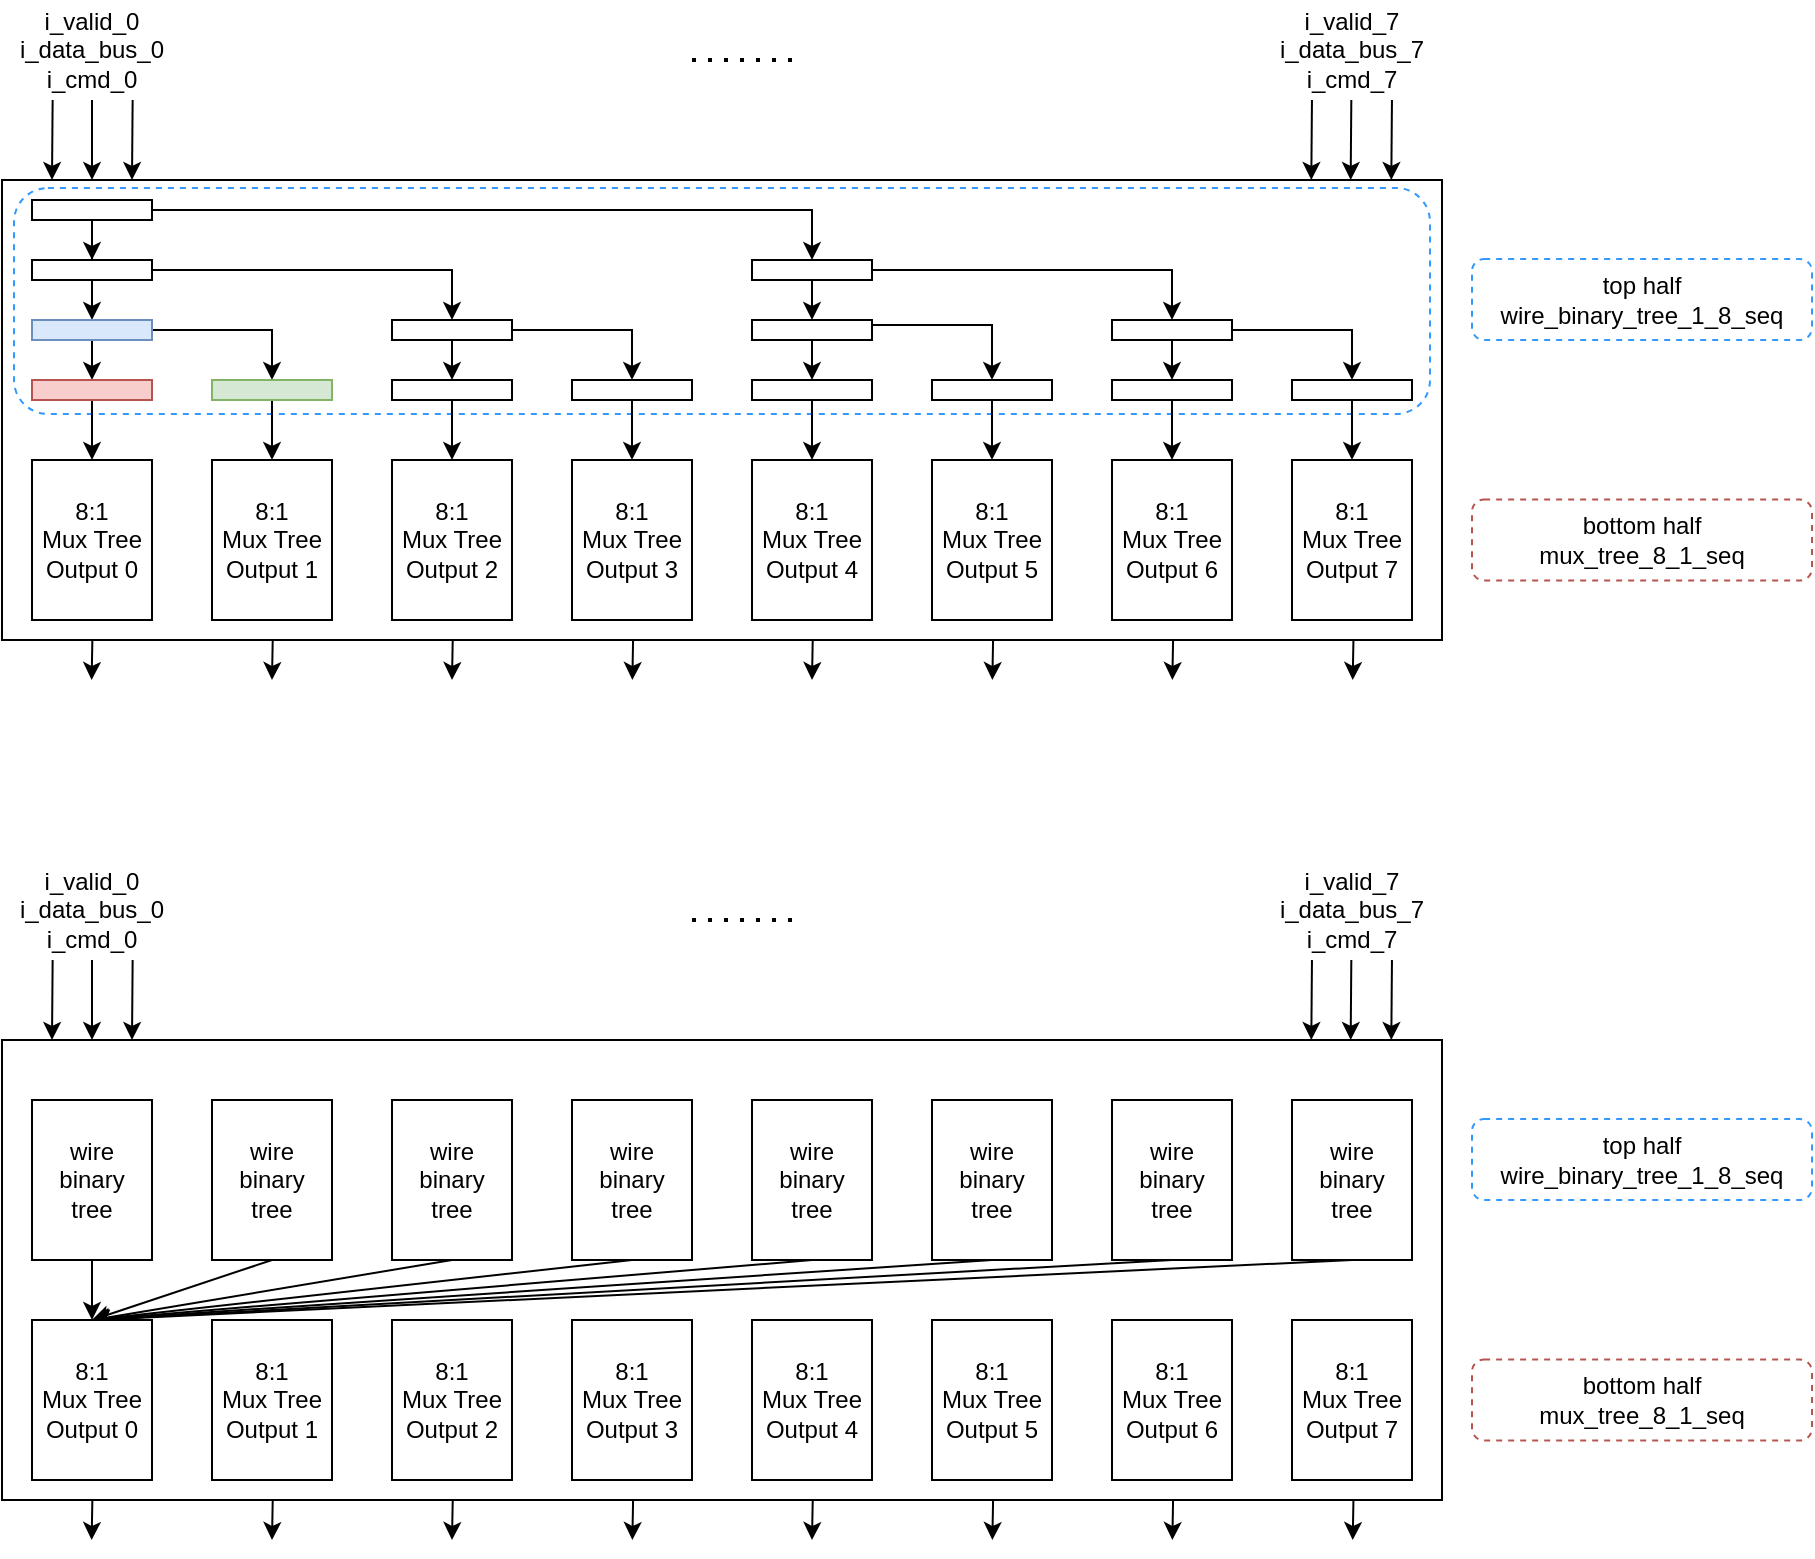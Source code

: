 <mxfile version="14.1.8" type="device"><diagram id="qTymU-8CE_nm2P4dr9qN" name="Page-1"><mxGraphModel dx="2031" dy="1109" grid="1" gridSize="10" guides="1" tooltips="1" connect="1" arrows="1" fold="1" page="1" pageScale="1" pageWidth="850" pageHeight="1100" math="0" shadow="0"><root><mxCell id="0"/><mxCell id="1" parent="0"/><mxCell id="sUKqc1PdYbRRpmHrx_IQ-51" value="" style="rounded=0;whiteSpace=wrap;html=1;fillColor=none;" vertex="1" parent="1"><mxGeometry x="65" y="310" width="720" height="230" as="geometry"/></mxCell><mxCell id="sUKqc1PdYbRRpmHrx_IQ-62" value="" style="rounded=1;whiteSpace=wrap;html=1;fillColor=none;dashed=1;strokeColor=#3399FF;" vertex="1" parent="1"><mxGeometry x="71" y="314" width="708" height="113" as="geometry"/></mxCell><mxCell id="sUKqc1PdYbRRpmHrx_IQ-2" style="edgeStyle=orthogonalEdgeStyle;rounded=0;orthogonalLoop=1;jettySize=auto;html=1;entryX=0.5;entryY=0;entryDx=0;entryDy=0;" edge="1" parent="1" source="sUKqc1PdYbRRpmHrx_IQ-1" target="sUKqc1PdYbRRpmHrx_IQ-3"><mxGeometry relative="1" as="geometry"><mxPoint x="110" y="330" as="targetPoint"/></mxGeometry></mxCell><mxCell id="sUKqc1PdYbRRpmHrx_IQ-5" style="edgeStyle=orthogonalEdgeStyle;rounded=0;orthogonalLoop=1;jettySize=auto;html=1;entryX=0.5;entryY=0;entryDx=0;entryDy=0;" edge="1" parent="1" source="sUKqc1PdYbRRpmHrx_IQ-1" target="sUKqc1PdYbRRpmHrx_IQ-4"><mxGeometry relative="1" as="geometry"/></mxCell><mxCell id="sUKqc1PdYbRRpmHrx_IQ-1" value="" style="rounded=0;whiteSpace=wrap;html=1;" vertex="1" parent="1"><mxGeometry x="80" y="320" width="60" height="10" as="geometry"/></mxCell><mxCell id="sUKqc1PdYbRRpmHrx_IQ-22" style="edgeStyle=orthogonalEdgeStyle;rounded=0;orthogonalLoop=1;jettySize=auto;html=1;exitX=0.5;exitY=1;exitDx=0;exitDy=0;entryX=0.5;entryY=0;entryDx=0;entryDy=0;" edge="1" parent="1" source="sUKqc1PdYbRRpmHrx_IQ-3" target="sUKqc1PdYbRRpmHrx_IQ-6"><mxGeometry relative="1" as="geometry"/></mxCell><mxCell id="sUKqc1PdYbRRpmHrx_IQ-23" style="edgeStyle=orthogonalEdgeStyle;rounded=0;orthogonalLoop=1;jettySize=auto;html=1;exitX=1;exitY=0.5;exitDx=0;exitDy=0;entryX=0.5;entryY=0;entryDx=0;entryDy=0;" edge="1" parent="1" source="sUKqc1PdYbRRpmHrx_IQ-3" target="sUKqc1PdYbRRpmHrx_IQ-10"><mxGeometry relative="1" as="geometry"/></mxCell><mxCell id="sUKqc1PdYbRRpmHrx_IQ-3" value="" style="rounded=0;whiteSpace=wrap;html=1;" vertex="1" parent="1"><mxGeometry x="80" y="350" width="60" height="10" as="geometry"/></mxCell><mxCell id="sUKqc1PdYbRRpmHrx_IQ-24" style="edgeStyle=orthogonalEdgeStyle;rounded=0;orthogonalLoop=1;jettySize=auto;html=1;exitX=0.5;exitY=1;exitDx=0;exitDy=0;entryX=0.5;entryY=0;entryDx=0;entryDy=0;" edge="1" parent="1" source="sUKqc1PdYbRRpmHrx_IQ-4" target="sUKqc1PdYbRRpmHrx_IQ-14"><mxGeometry relative="1" as="geometry"/></mxCell><mxCell id="sUKqc1PdYbRRpmHrx_IQ-25" style="edgeStyle=orthogonalEdgeStyle;rounded=0;orthogonalLoop=1;jettySize=auto;html=1;exitX=1;exitY=0.5;exitDx=0;exitDy=0;" edge="1" parent="1" source="sUKqc1PdYbRRpmHrx_IQ-4" target="sUKqc1PdYbRRpmHrx_IQ-18"><mxGeometry relative="1" as="geometry"/></mxCell><mxCell id="sUKqc1PdYbRRpmHrx_IQ-4" value="" style="rounded=0;whiteSpace=wrap;html=1;" vertex="1" parent="1"><mxGeometry x="440" y="350" width="60" height="10" as="geometry"/></mxCell><mxCell id="sUKqc1PdYbRRpmHrx_IQ-26" style="edgeStyle=orthogonalEdgeStyle;rounded=0;orthogonalLoop=1;jettySize=auto;html=1;exitX=0.5;exitY=1;exitDx=0;exitDy=0;entryX=0.5;entryY=0;entryDx=0;entryDy=0;" edge="1" parent="1" source="sUKqc1PdYbRRpmHrx_IQ-6" target="sUKqc1PdYbRRpmHrx_IQ-7"><mxGeometry relative="1" as="geometry"/></mxCell><mxCell id="sUKqc1PdYbRRpmHrx_IQ-27" style="edgeStyle=orthogonalEdgeStyle;rounded=0;orthogonalLoop=1;jettySize=auto;html=1;exitX=1;exitY=0.5;exitDx=0;exitDy=0;entryX=0.5;entryY=0;entryDx=0;entryDy=0;" edge="1" parent="1" source="sUKqc1PdYbRRpmHrx_IQ-6" target="sUKqc1PdYbRRpmHrx_IQ-9"><mxGeometry relative="1" as="geometry"/></mxCell><mxCell id="sUKqc1PdYbRRpmHrx_IQ-6" value="" style="rounded=0;whiteSpace=wrap;html=1;fillColor=#dae8fc;strokeColor=#6c8ebf;" vertex="1" parent="1"><mxGeometry x="80" y="380" width="60" height="10" as="geometry"/></mxCell><mxCell id="sUKqc1PdYbRRpmHrx_IQ-43" style="edgeStyle=orthogonalEdgeStyle;rounded=0;orthogonalLoop=1;jettySize=auto;html=1;exitX=0.5;exitY=1;exitDx=0;exitDy=0;entryX=0.5;entryY=0;entryDx=0;entryDy=0;" edge="1" parent="1" source="sUKqc1PdYbRRpmHrx_IQ-7" target="sUKqc1PdYbRRpmHrx_IQ-34"><mxGeometry relative="1" as="geometry"/></mxCell><mxCell id="sUKqc1PdYbRRpmHrx_IQ-7" value="" style="rounded=0;whiteSpace=wrap;html=1;fillColor=#f8cecc;strokeColor=#b85450;" vertex="1" parent="1"><mxGeometry x="80" y="410" width="60" height="10" as="geometry"/></mxCell><mxCell id="sUKqc1PdYbRRpmHrx_IQ-44" style="edgeStyle=orthogonalEdgeStyle;rounded=0;orthogonalLoop=1;jettySize=auto;html=1;exitX=0.5;exitY=1;exitDx=0;exitDy=0;entryX=0.5;entryY=0;entryDx=0;entryDy=0;" edge="1" parent="1" source="sUKqc1PdYbRRpmHrx_IQ-9" target="sUKqc1PdYbRRpmHrx_IQ-36"><mxGeometry relative="1" as="geometry"/></mxCell><mxCell id="sUKqc1PdYbRRpmHrx_IQ-9" value="" style="rounded=0;whiteSpace=wrap;html=1;fillColor=#d5e8d4;strokeColor=#82b366;" vertex="1" parent="1"><mxGeometry x="170" y="410" width="60" height="10" as="geometry"/></mxCell><mxCell id="sUKqc1PdYbRRpmHrx_IQ-28" style="edgeStyle=orthogonalEdgeStyle;rounded=0;orthogonalLoop=1;jettySize=auto;html=1;exitX=0.5;exitY=1;exitDx=0;exitDy=0;entryX=0.5;entryY=0;entryDx=0;entryDy=0;" edge="1" parent="1" source="sUKqc1PdYbRRpmHrx_IQ-10" target="sUKqc1PdYbRRpmHrx_IQ-11"><mxGeometry relative="1" as="geometry"/></mxCell><mxCell id="sUKqc1PdYbRRpmHrx_IQ-29" style="edgeStyle=orthogonalEdgeStyle;rounded=0;orthogonalLoop=1;jettySize=auto;html=1;exitX=1;exitY=0.5;exitDx=0;exitDy=0;entryX=0.5;entryY=0;entryDx=0;entryDy=0;" edge="1" parent="1" source="sUKqc1PdYbRRpmHrx_IQ-10" target="sUKqc1PdYbRRpmHrx_IQ-13"><mxGeometry relative="1" as="geometry"/></mxCell><mxCell id="sUKqc1PdYbRRpmHrx_IQ-10" value="" style="rounded=0;whiteSpace=wrap;html=1;" vertex="1" parent="1"><mxGeometry x="260" y="380" width="60" height="10" as="geometry"/></mxCell><mxCell id="sUKqc1PdYbRRpmHrx_IQ-45" style="edgeStyle=orthogonalEdgeStyle;rounded=0;orthogonalLoop=1;jettySize=auto;html=1;exitX=0.5;exitY=1;exitDx=0;exitDy=0;entryX=0.5;entryY=0;entryDx=0;entryDy=0;" edge="1" parent="1" source="sUKqc1PdYbRRpmHrx_IQ-11" target="sUKqc1PdYbRRpmHrx_IQ-37"><mxGeometry relative="1" as="geometry"/></mxCell><mxCell id="sUKqc1PdYbRRpmHrx_IQ-11" value="" style="rounded=0;whiteSpace=wrap;html=1;" vertex="1" parent="1"><mxGeometry x="260" y="410" width="60" height="10" as="geometry"/></mxCell><mxCell id="sUKqc1PdYbRRpmHrx_IQ-46" style="edgeStyle=orthogonalEdgeStyle;rounded=0;orthogonalLoop=1;jettySize=auto;html=1;exitX=0.5;exitY=1;exitDx=0;exitDy=0;entryX=0.5;entryY=0;entryDx=0;entryDy=0;" edge="1" parent="1" source="sUKqc1PdYbRRpmHrx_IQ-13" target="sUKqc1PdYbRRpmHrx_IQ-38"><mxGeometry relative="1" as="geometry"/></mxCell><mxCell id="sUKqc1PdYbRRpmHrx_IQ-13" value="" style="rounded=0;whiteSpace=wrap;html=1;" vertex="1" parent="1"><mxGeometry x="350" y="410" width="60" height="10" as="geometry"/></mxCell><mxCell id="sUKqc1PdYbRRpmHrx_IQ-30" style="edgeStyle=orthogonalEdgeStyle;rounded=0;orthogonalLoop=1;jettySize=auto;html=1;exitX=0.5;exitY=1;exitDx=0;exitDy=0;entryX=0.5;entryY=0;entryDx=0;entryDy=0;" edge="1" parent="1" source="sUKqc1PdYbRRpmHrx_IQ-14" target="sUKqc1PdYbRRpmHrx_IQ-15"><mxGeometry relative="1" as="geometry"/></mxCell><mxCell id="sUKqc1PdYbRRpmHrx_IQ-31" style="edgeStyle=orthogonalEdgeStyle;rounded=0;orthogonalLoop=1;jettySize=auto;html=1;exitX=1;exitY=0.25;exitDx=0;exitDy=0;entryX=0.5;entryY=0;entryDx=0;entryDy=0;" edge="1" parent="1" source="sUKqc1PdYbRRpmHrx_IQ-14" target="sUKqc1PdYbRRpmHrx_IQ-17"><mxGeometry relative="1" as="geometry"/></mxCell><mxCell id="sUKqc1PdYbRRpmHrx_IQ-14" value="" style="rounded=0;whiteSpace=wrap;html=1;" vertex="1" parent="1"><mxGeometry x="440" y="380" width="60" height="10" as="geometry"/></mxCell><mxCell id="sUKqc1PdYbRRpmHrx_IQ-47" style="edgeStyle=orthogonalEdgeStyle;rounded=0;orthogonalLoop=1;jettySize=auto;html=1;exitX=0.5;exitY=1;exitDx=0;exitDy=0;entryX=0.5;entryY=0;entryDx=0;entryDy=0;" edge="1" parent="1" source="sUKqc1PdYbRRpmHrx_IQ-15" target="sUKqc1PdYbRRpmHrx_IQ-39"><mxGeometry relative="1" as="geometry"/></mxCell><mxCell id="sUKqc1PdYbRRpmHrx_IQ-15" value="" style="rounded=0;whiteSpace=wrap;html=1;" vertex="1" parent="1"><mxGeometry x="440" y="410" width="60" height="10" as="geometry"/></mxCell><mxCell id="sUKqc1PdYbRRpmHrx_IQ-48" style="edgeStyle=orthogonalEdgeStyle;rounded=0;orthogonalLoop=1;jettySize=auto;html=1;exitX=0.5;exitY=1;exitDx=0;exitDy=0;entryX=0.5;entryY=0;entryDx=0;entryDy=0;" edge="1" parent="1" source="sUKqc1PdYbRRpmHrx_IQ-17" target="sUKqc1PdYbRRpmHrx_IQ-40"><mxGeometry relative="1" as="geometry"/></mxCell><mxCell id="sUKqc1PdYbRRpmHrx_IQ-17" value="" style="rounded=0;whiteSpace=wrap;html=1;" vertex="1" parent="1"><mxGeometry x="530" y="410" width="60" height="10" as="geometry"/></mxCell><mxCell id="sUKqc1PdYbRRpmHrx_IQ-32" style="edgeStyle=orthogonalEdgeStyle;rounded=0;orthogonalLoop=1;jettySize=auto;html=1;exitX=0.5;exitY=1;exitDx=0;exitDy=0;entryX=0.5;entryY=0;entryDx=0;entryDy=0;" edge="1" parent="1" source="sUKqc1PdYbRRpmHrx_IQ-18" target="sUKqc1PdYbRRpmHrx_IQ-19"><mxGeometry relative="1" as="geometry"/></mxCell><mxCell id="sUKqc1PdYbRRpmHrx_IQ-33" style="edgeStyle=orthogonalEdgeStyle;rounded=0;orthogonalLoop=1;jettySize=auto;html=1;exitX=1;exitY=0.5;exitDx=0;exitDy=0;entryX=0.5;entryY=0;entryDx=0;entryDy=0;" edge="1" parent="1" source="sUKqc1PdYbRRpmHrx_IQ-18" target="sUKqc1PdYbRRpmHrx_IQ-21"><mxGeometry relative="1" as="geometry"/></mxCell><mxCell id="sUKqc1PdYbRRpmHrx_IQ-18" value="" style="rounded=0;whiteSpace=wrap;html=1;" vertex="1" parent="1"><mxGeometry x="620" y="380" width="60" height="10" as="geometry"/></mxCell><mxCell id="sUKqc1PdYbRRpmHrx_IQ-49" style="edgeStyle=orthogonalEdgeStyle;rounded=0;orthogonalLoop=1;jettySize=auto;html=1;exitX=0.5;exitY=1;exitDx=0;exitDy=0;entryX=0.5;entryY=0;entryDx=0;entryDy=0;" edge="1" parent="1" source="sUKqc1PdYbRRpmHrx_IQ-19" target="sUKqc1PdYbRRpmHrx_IQ-41"><mxGeometry relative="1" as="geometry"/></mxCell><mxCell id="sUKqc1PdYbRRpmHrx_IQ-19" value="" style="rounded=0;whiteSpace=wrap;html=1;" vertex="1" parent="1"><mxGeometry x="620" y="410" width="60" height="10" as="geometry"/></mxCell><mxCell id="sUKqc1PdYbRRpmHrx_IQ-50" style="edgeStyle=orthogonalEdgeStyle;rounded=0;orthogonalLoop=1;jettySize=auto;html=1;exitX=0.5;exitY=1;exitDx=0;exitDy=0;entryX=0.5;entryY=0;entryDx=0;entryDy=0;" edge="1" parent="1" source="sUKqc1PdYbRRpmHrx_IQ-21" target="sUKqc1PdYbRRpmHrx_IQ-42"><mxGeometry relative="1" as="geometry"/></mxCell><mxCell id="sUKqc1PdYbRRpmHrx_IQ-21" value="" style="rounded=0;whiteSpace=wrap;html=1;" vertex="1" parent="1"><mxGeometry x="710" y="410" width="60" height="10" as="geometry"/></mxCell><mxCell id="sUKqc1PdYbRRpmHrx_IQ-34" value="8:1&lt;br&gt;Mux Tree&lt;br&gt;Output 0" style="rounded=0;whiteSpace=wrap;html=1;" vertex="1" parent="1"><mxGeometry x="80" y="450" width="60" height="80" as="geometry"/></mxCell><mxCell id="sUKqc1PdYbRRpmHrx_IQ-36" value="8:1&lt;br&gt;Mux Tree&lt;br&gt;Output 1" style="rounded=0;whiteSpace=wrap;html=1;" vertex="1" parent="1"><mxGeometry x="170" y="450" width="60" height="80" as="geometry"/></mxCell><mxCell id="sUKqc1PdYbRRpmHrx_IQ-37" value="8:1&lt;br&gt;Mux Tree&lt;br&gt;Output 2" style="rounded=0;whiteSpace=wrap;html=1;" vertex="1" parent="1"><mxGeometry x="260" y="450" width="60" height="80" as="geometry"/></mxCell><mxCell id="sUKqc1PdYbRRpmHrx_IQ-38" value="8:1&lt;br&gt;Mux Tree&lt;br&gt;Output 3" style="rounded=0;whiteSpace=wrap;html=1;" vertex="1" parent="1"><mxGeometry x="350" y="450" width="60" height="80" as="geometry"/></mxCell><mxCell id="sUKqc1PdYbRRpmHrx_IQ-39" value="8:1&lt;br&gt;Mux Tree&lt;br&gt;Output 4" style="rounded=0;whiteSpace=wrap;html=1;" vertex="1" parent="1"><mxGeometry x="440" y="450" width="60" height="80" as="geometry"/></mxCell><mxCell id="sUKqc1PdYbRRpmHrx_IQ-40" value="8:1&lt;br&gt;Mux Tree&lt;br&gt;Output 5" style="rounded=0;whiteSpace=wrap;html=1;" vertex="1" parent="1"><mxGeometry x="530" y="450" width="60" height="80" as="geometry"/></mxCell><mxCell id="sUKqc1PdYbRRpmHrx_IQ-41" value="8:1&lt;br&gt;Mux Tree&lt;br&gt;Output 6" style="rounded=0;whiteSpace=wrap;html=1;" vertex="1" parent="1"><mxGeometry x="620" y="450" width="60" height="80" as="geometry"/></mxCell><mxCell id="sUKqc1PdYbRRpmHrx_IQ-42" value="8:1&lt;br&gt;Mux Tree&lt;br&gt;Output 7" style="rounded=0;whiteSpace=wrap;html=1;" vertex="1" parent="1"><mxGeometry x="710" y="450" width="60" height="80" as="geometry"/></mxCell><mxCell id="sUKqc1PdYbRRpmHrx_IQ-52" value="" style="endArrow=classic;html=1;exitX=0.5;exitY=1;exitDx=0;exitDy=0;" edge="1" parent="1" source="sUKqc1PdYbRRpmHrx_IQ-59"><mxGeometry width="50" height="50" relative="1" as="geometry"><mxPoint x="110" y="268" as="sourcePoint"/><mxPoint x="110" y="310" as="targetPoint"/></mxGeometry></mxCell><mxCell id="sUKqc1PdYbRRpmHrx_IQ-53" value="" style="endArrow=classic;html=1;entryX=0.069;entryY=0;entryDx=0;entryDy=0;entryPerimeter=0;" edge="1" parent="1"><mxGeometry width="50" height="50" relative="1" as="geometry"><mxPoint x="130.32" y="270" as="sourcePoint"/><mxPoint x="130.0" y="310" as="targetPoint"/></mxGeometry></mxCell><mxCell id="sUKqc1PdYbRRpmHrx_IQ-54" value="" style="endArrow=classic;html=1;" edge="1" parent="1"><mxGeometry width="50" height="50" relative="1" as="geometry"><mxPoint x="90.32" y="270" as="sourcePoint"/><mxPoint x="90" y="310" as="targetPoint"/></mxGeometry></mxCell><mxCell id="sUKqc1PdYbRRpmHrx_IQ-55" value="" style="endArrow=none;dashed=1;html=1;dashPattern=1 3;strokeWidth=2;" edge="1" parent="1"><mxGeometry width="50" height="50" relative="1" as="geometry"><mxPoint x="410" y="250" as="sourcePoint"/><mxPoint x="460" y="250" as="targetPoint"/></mxGeometry></mxCell><mxCell id="sUKqc1PdYbRRpmHrx_IQ-56" value="" style="endArrow=classic;html=1;entryX=0.069;entryY=0;entryDx=0;entryDy=0;entryPerimeter=0;" edge="1" parent="1"><mxGeometry width="50" height="50" relative="1" as="geometry"><mxPoint x="739.66" y="270" as="sourcePoint"/><mxPoint x="739.34" y="310" as="targetPoint"/></mxGeometry></mxCell><mxCell id="sUKqc1PdYbRRpmHrx_IQ-57" value="" style="endArrow=classic;html=1;entryX=0.069;entryY=0;entryDx=0;entryDy=0;entryPerimeter=0;" edge="1" parent="1"><mxGeometry width="50" height="50" relative="1" as="geometry"><mxPoint x="759.98" y="270" as="sourcePoint"/><mxPoint x="759.66" y="310" as="targetPoint"/></mxGeometry></mxCell><mxCell id="sUKqc1PdYbRRpmHrx_IQ-58" value="" style="endArrow=classic;html=1;entryX=0.069;entryY=0;entryDx=0;entryDy=0;entryPerimeter=0;" edge="1" parent="1"><mxGeometry width="50" height="50" relative="1" as="geometry"><mxPoint x="719.98" y="270" as="sourcePoint"/><mxPoint x="719.66" y="310" as="targetPoint"/></mxGeometry></mxCell><mxCell id="sUKqc1PdYbRRpmHrx_IQ-59" value="i_valid_0&lt;br&gt;i_data_bus_0&lt;br&gt;i_cmd_0" style="text;html=1;strokeColor=none;fillColor=none;align=center;verticalAlign=middle;whiteSpace=wrap;rounded=0;" vertex="1" parent="1"><mxGeometry x="70" y="220" width="80" height="50" as="geometry"/></mxCell><mxCell id="sUKqc1PdYbRRpmHrx_IQ-60" value="i_valid_7&lt;br&gt;i_data_bus_7&lt;br&gt;i_cmd_7" style="text;html=1;strokeColor=none;fillColor=none;align=center;verticalAlign=middle;whiteSpace=wrap;rounded=0;" vertex="1" parent="1"><mxGeometry x="700" y="220" width="80" height="50" as="geometry"/></mxCell><mxCell id="sUKqc1PdYbRRpmHrx_IQ-64" value="top half&lt;br&gt;wire_binary_tree_1_8_seq" style="rounded=1;whiteSpace=wrap;html=1;dashed=1;strokeColor=#3399FF;fillColor=none;" vertex="1" parent="1"><mxGeometry x="800" y="349.5" width="170" height="40.5" as="geometry"/></mxCell><mxCell id="sUKqc1PdYbRRpmHrx_IQ-65" value="bottom half&lt;br&gt;mux_tree_8_1_seq" style="rounded=1;whiteSpace=wrap;html=1;dashed=1;strokeColor=#b85450;fillColor=none;" vertex="1" parent="1"><mxGeometry x="800" y="469.75" width="170" height="40.5" as="geometry"/></mxCell><mxCell id="sUKqc1PdYbRRpmHrx_IQ-67" value="" style="endArrow=classic;html=1;exitX=0.188;exitY=1;exitDx=0;exitDy=0;exitPerimeter=0;" edge="1" parent="1" source="sUKqc1PdYbRRpmHrx_IQ-51"><mxGeometry width="50" height="50" relative="1" as="geometry"><mxPoint x="200" y="550" as="sourcePoint"/><mxPoint x="200" y="560" as="targetPoint"/></mxGeometry></mxCell><mxCell id="sUKqc1PdYbRRpmHrx_IQ-71" value="" style="endArrow=classic;html=1;exitX=0.188;exitY=1;exitDx=0;exitDy=0;exitPerimeter=0;" edge="1" parent="1"><mxGeometry width="50" height="50" relative="1" as="geometry"><mxPoint x="110.18" y="540" as="sourcePoint"/><mxPoint x="109.82" y="560" as="targetPoint"/></mxGeometry></mxCell><mxCell id="sUKqc1PdYbRRpmHrx_IQ-72" value="" style="endArrow=classic;html=1;exitX=0.188;exitY=1;exitDx=0;exitDy=0;exitPerimeter=0;" edge="1" parent="1"><mxGeometry width="50" height="50" relative="1" as="geometry"><mxPoint x="380.54" y="540" as="sourcePoint"/><mxPoint x="380.18" y="560" as="targetPoint"/></mxGeometry></mxCell><mxCell id="sUKqc1PdYbRRpmHrx_IQ-73" value="" style="endArrow=classic;html=1;exitX=0.188;exitY=1;exitDx=0;exitDy=0;exitPerimeter=0;" edge="1" parent="1"><mxGeometry width="50" height="50" relative="1" as="geometry"><mxPoint x="290.36" y="540" as="sourcePoint"/><mxPoint x="290.0" y="560" as="targetPoint"/></mxGeometry></mxCell><mxCell id="sUKqc1PdYbRRpmHrx_IQ-74" value="" style="endArrow=classic;html=1;exitX=0.188;exitY=1;exitDx=0;exitDy=0;exitPerimeter=0;" edge="1" parent="1"><mxGeometry width="50" height="50" relative="1" as="geometry"><mxPoint x="560.54" y="540" as="sourcePoint"/><mxPoint x="560.18" y="560" as="targetPoint"/></mxGeometry></mxCell><mxCell id="sUKqc1PdYbRRpmHrx_IQ-75" value="" style="endArrow=classic;html=1;exitX=0.188;exitY=1;exitDx=0;exitDy=0;exitPerimeter=0;" edge="1" parent="1"><mxGeometry width="50" height="50" relative="1" as="geometry"><mxPoint x="470.36" y="540" as="sourcePoint"/><mxPoint x="470.0" y="560" as="targetPoint"/></mxGeometry></mxCell><mxCell id="sUKqc1PdYbRRpmHrx_IQ-76" value="" style="endArrow=classic;html=1;exitX=0.188;exitY=1;exitDx=0;exitDy=0;exitPerimeter=0;" edge="1" parent="1"><mxGeometry width="50" height="50" relative="1" as="geometry"><mxPoint x="740.72" y="540" as="sourcePoint"/><mxPoint x="740.36" y="560" as="targetPoint"/></mxGeometry></mxCell><mxCell id="sUKqc1PdYbRRpmHrx_IQ-77" value="" style="endArrow=classic;html=1;exitX=0.188;exitY=1;exitDx=0;exitDy=0;exitPerimeter=0;" edge="1" parent="1"><mxGeometry width="50" height="50" relative="1" as="geometry"><mxPoint x="650.54" y="540" as="sourcePoint"/><mxPoint x="650.18" y="560" as="targetPoint"/></mxGeometry></mxCell><mxCell id="sUKqc1PdYbRRpmHrx_IQ-78" value="" style="rounded=0;whiteSpace=wrap;html=1;fillColor=none;" vertex="1" parent="1"><mxGeometry x="65" y="740" width="720" height="230" as="geometry"/></mxCell><mxCell id="sUKqc1PdYbRRpmHrx_IQ-92" style="edgeStyle=orthogonalEdgeStyle;rounded=0;orthogonalLoop=1;jettySize=auto;html=1;exitX=0.5;exitY=1;exitDx=0;exitDy=0;entryX=0.5;entryY=0;entryDx=0;entryDy=0;" edge="1" parent="1" target="sUKqc1PdYbRRpmHrx_IQ-117"><mxGeometry relative="1" as="geometry"><mxPoint x="110" y="850" as="sourcePoint"/></mxGeometry></mxCell><mxCell id="sUKqc1PdYbRRpmHrx_IQ-94" style="rounded=0;orthogonalLoop=1;jettySize=auto;html=1;exitX=0.5;exitY=1;exitDx=0;exitDy=0;entryX=0.5;entryY=0;entryDx=0;entryDy=0;" edge="1" parent="1" target="sUKqc1PdYbRRpmHrx_IQ-117"><mxGeometry relative="1" as="geometry"><mxPoint x="200" y="850" as="sourcePoint"/></mxGeometry></mxCell><mxCell id="sUKqc1PdYbRRpmHrx_IQ-99" style="rounded=0;orthogonalLoop=1;jettySize=auto;html=1;exitX=0.5;exitY=1;exitDx=0;exitDy=0;entryX=0.5;entryY=0;entryDx=0;entryDy=0;" edge="1" parent="1" target="sUKqc1PdYbRRpmHrx_IQ-117"><mxGeometry relative="1" as="geometry"><mxPoint x="290" y="850" as="sourcePoint"/></mxGeometry></mxCell><mxCell id="sUKqc1PdYbRRpmHrx_IQ-101" style="rounded=0;orthogonalLoop=1;jettySize=auto;html=1;exitX=0.5;exitY=1;exitDx=0;exitDy=0;entryX=0.5;entryY=0;entryDx=0;entryDy=0;" edge="1" parent="1" target="sUKqc1PdYbRRpmHrx_IQ-117"><mxGeometry relative="1" as="geometry"><mxPoint x="380" y="850" as="sourcePoint"/></mxGeometry></mxCell><mxCell id="sUKqc1PdYbRRpmHrx_IQ-106" style="rounded=0;orthogonalLoop=1;jettySize=auto;html=1;exitX=0.5;exitY=1;exitDx=0;exitDy=0;entryX=0.5;entryY=0;entryDx=0;entryDy=0;" edge="1" parent="1" target="sUKqc1PdYbRRpmHrx_IQ-117"><mxGeometry relative="1" as="geometry"><mxPoint x="470" y="850" as="sourcePoint"/></mxGeometry></mxCell><mxCell id="sUKqc1PdYbRRpmHrx_IQ-108" style="rounded=0;orthogonalLoop=1;jettySize=auto;html=1;exitX=0.5;exitY=1;exitDx=0;exitDy=0;entryX=0.5;entryY=0;entryDx=0;entryDy=0;" edge="1" parent="1" target="sUKqc1PdYbRRpmHrx_IQ-117"><mxGeometry relative="1" as="geometry"><mxPoint x="560" y="850" as="sourcePoint"/></mxGeometry></mxCell><mxCell id="sUKqc1PdYbRRpmHrx_IQ-113" style="rounded=0;orthogonalLoop=1;jettySize=auto;html=1;exitX=0.5;exitY=1;exitDx=0;exitDy=0;entryX=0.5;entryY=0;entryDx=0;entryDy=0;" edge="1" parent="1" target="sUKqc1PdYbRRpmHrx_IQ-117"><mxGeometry relative="1" as="geometry"><mxPoint x="650" y="850" as="sourcePoint"/></mxGeometry></mxCell><mxCell id="sUKqc1PdYbRRpmHrx_IQ-115" style="rounded=0;orthogonalLoop=1;jettySize=auto;html=1;exitX=0.5;exitY=1;exitDx=0;exitDy=0;entryX=0.5;entryY=0;entryDx=0;entryDy=0;" edge="1" parent="1" target="sUKqc1PdYbRRpmHrx_IQ-117"><mxGeometry relative="1" as="geometry"><mxPoint x="740" y="850" as="sourcePoint"/></mxGeometry></mxCell><mxCell id="sUKqc1PdYbRRpmHrx_IQ-117" value="8:1&lt;br&gt;Mux Tree&lt;br&gt;Output 0" style="rounded=0;whiteSpace=wrap;html=1;" vertex="1" parent="1"><mxGeometry x="80" y="880" width="60" height="80" as="geometry"/></mxCell><mxCell id="sUKqc1PdYbRRpmHrx_IQ-118" value="8:1&lt;br&gt;Mux Tree&lt;br&gt;Output 1" style="rounded=0;whiteSpace=wrap;html=1;" vertex="1" parent="1"><mxGeometry x="170" y="880" width="60" height="80" as="geometry"/></mxCell><mxCell id="sUKqc1PdYbRRpmHrx_IQ-119" value="8:1&lt;br&gt;Mux Tree&lt;br&gt;Output 2" style="rounded=0;whiteSpace=wrap;html=1;" vertex="1" parent="1"><mxGeometry x="260" y="880" width="60" height="80" as="geometry"/></mxCell><mxCell id="sUKqc1PdYbRRpmHrx_IQ-120" value="8:1&lt;br&gt;Mux Tree&lt;br&gt;Output 3" style="rounded=0;whiteSpace=wrap;html=1;" vertex="1" parent="1"><mxGeometry x="350" y="880" width="60" height="80" as="geometry"/></mxCell><mxCell id="sUKqc1PdYbRRpmHrx_IQ-121" value="8:1&lt;br&gt;Mux Tree&lt;br&gt;Output 4" style="rounded=0;whiteSpace=wrap;html=1;" vertex="1" parent="1"><mxGeometry x="440" y="880" width="60" height="80" as="geometry"/></mxCell><mxCell id="sUKqc1PdYbRRpmHrx_IQ-122" value="8:1&lt;br&gt;Mux Tree&lt;br&gt;Output 5" style="rounded=0;whiteSpace=wrap;html=1;" vertex="1" parent="1"><mxGeometry x="530" y="880" width="60" height="80" as="geometry"/></mxCell><mxCell id="sUKqc1PdYbRRpmHrx_IQ-123" value="8:1&lt;br&gt;Mux Tree&lt;br&gt;Output 6" style="rounded=0;whiteSpace=wrap;html=1;" vertex="1" parent="1"><mxGeometry x="620" y="880" width="60" height="80" as="geometry"/></mxCell><mxCell id="sUKqc1PdYbRRpmHrx_IQ-124" value="8:1&lt;br&gt;Mux Tree&lt;br&gt;Output 7" style="rounded=0;whiteSpace=wrap;html=1;" vertex="1" parent="1"><mxGeometry x="710" y="880" width="60" height="80" as="geometry"/></mxCell><mxCell id="sUKqc1PdYbRRpmHrx_IQ-125" value="" style="endArrow=classic;html=1;exitX=0.5;exitY=1;exitDx=0;exitDy=0;" edge="1" parent="1" source="sUKqc1PdYbRRpmHrx_IQ-132"><mxGeometry width="50" height="50" relative="1" as="geometry"><mxPoint x="110" y="698" as="sourcePoint"/><mxPoint x="110" y="740" as="targetPoint"/></mxGeometry></mxCell><mxCell id="sUKqc1PdYbRRpmHrx_IQ-126" value="" style="endArrow=classic;html=1;entryX=0.069;entryY=0;entryDx=0;entryDy=0;entryPerimeter=0;" edge="1" parent="1"><mxGeometry width="50" height="50" relative="1" as="geometry"><mxPoint x="130.32" y="700" as="sourcePoint"/><mxPoint x="130" y="740" as="targetPoint"/></mxGeometry></mxCell><mxCell id="sUKqc1PdYbRRpmHrx_IQ-127" value="" style="endArrow=classic;html=1;" edge="1" parent="1"><mxGeometry width="50" height="50" relative="1" as="geometry"><mxPoint x="90.32" y="700" as="sourcePoint"/><mxPoint x="90" y="740" as="targetPoint"/></mxGeometry></mxCell><mxCell id="sUKqc1PdYbRRpmHrx_IQ-128" value="" style="endArrow=none;dashed=1;html=1;dashPattern=1 3;strokeWidth=2;" edge="1" parent="1"><mxGeometry width="50" height="50" relative="1" as="geometry"><mxPoint x="410" y="680" as="sourcePoint"/><mxPoint x="460" y="680" as="targetPoint"/></mxGeometry></mxCell><mxCell id="sUKqc1PdYbRRpmHrx_IQ-129" value="" style="endArrow=classic;html=1;entryX=0.069;entryY=0;entryDx=0;entryDy=0;entryPerimeter=0;" edge="1" parent="1"><mxGeometry width="50" height="50" relative="1" as="geometry"><mxPoint x="739.66" y="700" as="sourcePoint"/><mxPoint x="739.34" y="740" as="targetPoint"/></mxGeometry></mxCell><mxCell id="sUKqc1PdYbRRpmHrx_IQ-130" value="" style="endArrow=classic;html=1;entryX=0.069;entryY=0;entryDx=0;entryDy=0;entryPerimeter=0;" edge="1" parent="1"><mxGeometry width="50" height="50" relative="1" as="geometry"><mxPoint x="759.98" y="700" as="sourcePoint"/><mxPoint x="759.66" y="740" as="targetPoint"/></mxGeometry></mxCell><mxCell id="sUKqc1PdYbRRpmHrx_IQ-131" value="" style="endArrow=classic;html=1;entryX=0.069;entryY=0;entryDx=0;entryDy=0;entryPerimeter=0;" edge="1" parent="1"><mxGeometry width="50" height="50" relative="1" as="geometry"><mxPoint x="719.98" y="700" as="sourcePoint"/><mxPoint x="719.66" y="740" as="targetPoint"/></mxGeometry></mxCell><mxCell id="sUKqc1PdYbRRpmHrx_IQ-132" value="i_valid_0&lt;br&gt;i_data_bus_0&lt;br&gt;i_cmd_0" style="text;html=1;strokeColor=none;fillColor=none;align=center;verticalAlign=middle;whiteSpace=wrap;rounded=0;" vertex="1" parent="1"><mxGeometry x="70" y="650" width="80" height="50" as="geometry"/></mxCell><mxCell id="sUKqc1PdYbRRpmHrx_IQ-133" value="i_valid_7&lt;br&gt;i_data_bus_7&lt;br&gt;i_cmd_7" style="text;html=1;strokeColor=none;fillColor=none;align=center;verticalAlign=middle;whiteSpace=wrap;rounded=0;" vertex="1" parent="1"><mxGeometry x="700" y="650" width="80" height="50" as="geometry"/></mxCell><mxCell id="sUKqc1PdYbRRpmHrx_IQ-134" value="top half&lt;br&gt;wire_binary_tree_1_8_seq" style="rounded=1;whiteSpace=wrap;html=1;dashed=1;strokeColor=#3399FF;fillColor=none;" vertex="1" parent="1"><mxGeometry x="800" y="779.5" width="170" height="40.5" as="geometry"/></mxCell><mxCell id="sUKqc1PdYbRRpmHrx_IQ-135" value="bottom half&lt;br&gt;mux_tree_8_1_seq" style="rounded=1;whiteSpace=wrap;html=1;dashed=1;strokeColor=#b85450;fillColor=none;" vertex="1" parent="1"><mxGeometry x="800" y="899.75" width="170" height="40.5" as="geometry"/></mxCell><mxCell id="sUKqc1PdYbRRpmHrx_IQ-136" value="" style="endArrow=classic;html=1;exitX=0.188;exitY=1;exitDx=0;exitDy=0;exitPerimeter=0;" edge="1" parent="1" source="sUKqc1PdYbRRpmHrx_IQ-78"><mxGeometry width="50" height="50" relative="1" as="geometry"><mxPoint x="200" y="980" as="sourcePoint"/><mxPoint x="200" y="990" as="targetPoint"/></mxGeometry></mxCell><mxCell id="sUKqc1PdYbRRpmHrx_IQ-137" value="" style="endArrow=classic;html=1;exitX=0.188;exitY=1;exitDx=0;exitDy=0;exitPerimeter=0;" edge="1" parent="1"><mxGeometry width="50" height="50" relative="1" as="geometry"><mxPoint x="110.18" y="970" as="sourcePoint"/><mxPoint x="109.82" y="990" as="targetPoint"/></mxGeometry></mxCell><mxCell id="sUKqc1PdYbRRpmHrx_IQ-138" value="" style="endArrow=classic;html=1;exitX=0.188;exitY=1;exitDx=0;exitDy=0;exitPerimeter=0;" edge="1" parent="1"><mxGeometry width="50" height="50" relative="1" as="geometry"><mxPoint x="380.54" y="970" as="sourcePoint"/><mxPoint x="380.18" y="990" as="targetPoint"/></mxGeometry></mxCell><mxCell id="sUKqc1PdYbRRpmHrx_IQ-139" value="" style="endArrow=classic;html=1;exitX=0.188;exitY=1;exitDx=0;exitDy=0;exitPerimeter=0;" edge="1" parent="1"><mxGeometry width="50" height="50" relative="1" as="geometry"><mxPoint x="290.36" y="970" as="sourcePoint"/><mxPoint x="290" y="990" as="targetPoint"/></mxGeometry></mxCell><mxCell id="sUKqc1PdYbRRpmHrx_IQ-140" value="" style="endArrow=classic;html=1;exitX=0.188;exitY=1;exitDx=0;exitDy=0;exitPerimeter=0;" edge="1" parent="1"><mxGeometry width="50" height="50" relative="1" as="geometry"><mxPoint x="560.54" y="970" as="sourcePoint"/><mxPoint x="560.18" y="990" as="targetPoint"/></mxGeometry></mxCell><mxCell id="sUKqc1PdYbRRpmHrx_IQ-141" value="" style="endArrow=classic;html=1;exitX=0.188;exitY=1;exitDx=0;exitDy=0;exitPerimeter=0;" edge="1" parent="1"><mxGeometry width="50" height="50" relative="1" as="geometry"><mxPoint x="470.36" y="970" as="sourcePoint"/><mxPoint x="470" y="990" as="targetPoint"/></mxGeometry></mxCell><mxCell id="sUKqc1PdYbRRpmHrx_IQ-142" value="" style="endArrow=classic;html=1;exitX=0.188;exitY=1;exitDx=0;exitDy=0;exitPerimeter=0;" edge="1" parent="1"><mxGeometry width="50" height="50" relative="1" as="geometry"><mxPoint x="740.72" y="970" as="sourcePoint"/><mxPoint x="740.36" y="990" as="targetPoint"/></mxGeometry></mxCell><mxCell id="sUKqc1PdYbRRpmHrx_IQ-143" value="" style="endArrow=classic;html=1;exitX=0.188;exitY=1;exitDx=0;exitDy=0;exitPerimeter=0;" edge="1" parent="1"><mxGeometry width="50" height="50" relative="1" as="geometry"><mxPoint x="650.54" y="970" as="sourcePoint"/><mxPoint x="650.18" y="990" as="targetPoint"/></mxGeometry></mxCell><mxCell id="sUKqc1PdYbRRpmHrx_IQ-144" value="wire&lt;br&gt;binary&lt;br&gt;tree" style="rounded=0;whiteSpace=wrap;html=1;" vertex="1" parent="1"><mxGeometry x="80" y="770" width="60" height="80" as="geometry"/></mxCell><mxCell id="sUKqc1PdYbRRpmHrx_IQ-145" value="wire&lt;br&gt;binary&lt;br&gt;tree" style="rounded=0;whiteSpace=wrap;html=1;" vertex="1" parent="1"><mxGeometry x="170" y="770" width="60" height="80" as="geometry"/></mxCell><mxCell id="sUKqc1PdYbRRpmHrx_IQ-146" value="wire&lt;br&gt;binary&lt;br&gt;tree" style="rounded=0;whiteSpace=wrap;html=1;" vertex="1" parent="1"><mxGeometry x="260" y="770" width="60" height="80" as="geometry"/></mxCell><mxCell id="sUKqc1PdYbRRpmHrx_IQ-147" value="wire&lt;br&gt;binary&lt;br&gt;tree" style="rounded=0;whiteSpace=wrap;html=1;" vertex="1" parent="1"><mxGeometry x="350" y="770" width="60" height="80" as="geometry"/></mxCell><mxCell id="sUKqc1PdYbRRpmHrx_IQ-148" value="wire&lt;br&gt;binary&lt;br&gt;tree" style="rounded=0;whiteSpace=wrap;html=1;" vertex="1" parent="1"><mxGeometry x="440" y="770" width="60" height="80" as="geometry"/></mxCell><mxCell id="sUKqc1PdYbRRpmHrx_IQ-149" value="wire&lt;br&gt;binary&lt;br&gt;tree" style="rounded=0;whiteSpace=wrap;html=1;" vertex="1" parent="1"><mxGeometry x="530" y="770" width="60" height="80" as="geometry"/></mxCell><mxCell id="sUKqc1PdYbRRpmHrx_IQ-150" value="wire&lt;br&gt;binary&lt;br&gt;tree" style="rounded=0;whiteSpace=wrap;html=1;" vertex="1" parent="1"><mxGeometry x="620" y="770" width="60" height="80" as="geometry"/></mxCell><mxCell id="sUKqc1PdYbRRpmHrx_IQ-151" value="wire&lt;br&gt;binary&lt;br&gt;tree" style="rounded=0;whiteSpace=wrap;html=1;" vertex="1" parent="1"><mxGeometry x="710" y="770" width="60" height="80" as="geometry"/></mxCell></root></mxGraphModel></diagram></mxfile>